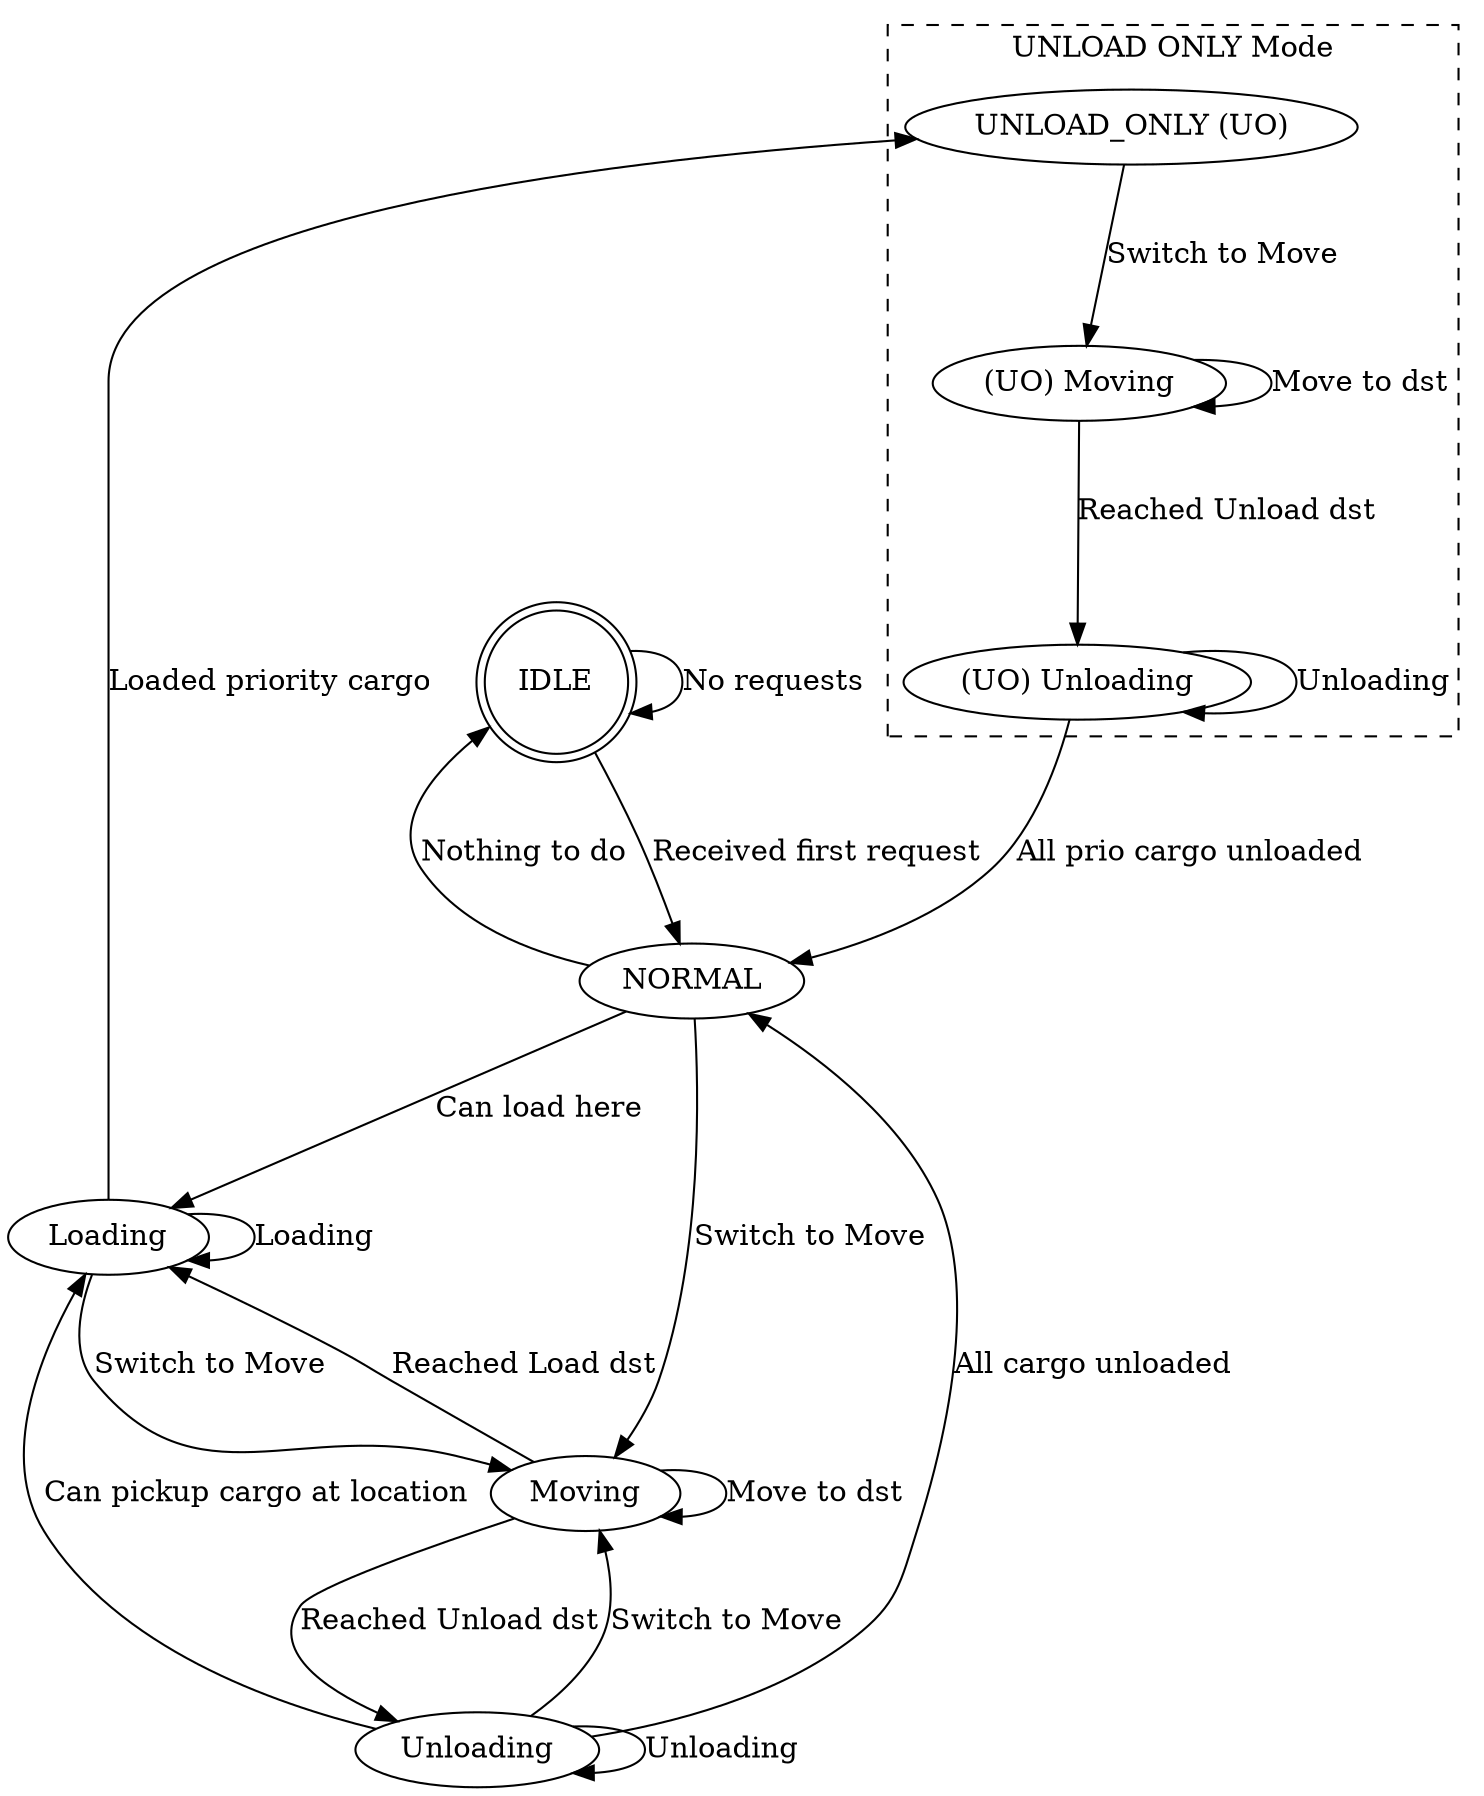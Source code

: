 digraph CartStatus {
    rankdir=TB;
    nodesep=0.3;
    ranksep=1.0;

    // States
    IDLE [shape=doublecircle];
    NORMAL;
    Moving;
    Unloading;
    Loading;

    subgraph cluster_UO {
        label="UNLOAD ONLY Mode";
        style=dashed;
        "UNLOAD_ONLY (UO)";
        "(UO) Moving";
        "(UO) Unloading";
    }

    // Edges
    IDLE -> NORMAL [label="Received first request"];
    IDLE -> IDLE [label="No requests"];
    NORMAL -> IDLE [label="Nothing to do"];
    NORMAL -> Moving [label="Switch to Move"];
    NORMAL -> Loading [label="Can load here"];

    Moving -> Unloading [label="Reached Unload dst"];
    Moving -> Moving [label="Move to dst"];
    Moving -> Loading [label="Reached Load dst"];

    Loading -> Loading [label="Loading"];
    Loading -> Moving [label="Switch to Move"];
    Loading -> "UNLOAD_ONLY (UO)" [label="Loaded priority cargo"];

    Unloading -> Loading [label="Can pickup cargo at location"];
    Unloading -> Moving [label="Switch to Move"];
    Unloading -> Unloading [label="Unloading"];
    Unloading -> NORMAL [label="All cargo unloaded"];

    // UNLOAD ONLY 
    "UNLOAD_ONLY (UO)" -> "(UO) Moving" [label="Switch to Move"];

    "(UO) Moving" -> "(UO) Moving" [label="Move to dst"];
    "(UO) Moving" -> "(UO) Unloading" [label="Reached Unload dst"];

    // "(UO) Unloading" -> "(UO) Moving" [label="Switch to Move"];
    "(UO) Unloading" -> "(UO) Unloading" [label="Unloading"];
    "(UO) Unloading" -> NORMAL [label="All prio cargo unloaded"];
}
